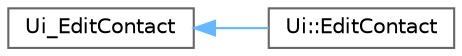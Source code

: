 digraph "Graphical Class Hierarchy"
{
 // LATEX_PDF_SIZE
  bgcolor="transparent";
  edge [fontname=Helvetica,fontsize=10,labelfontname=Helvetica,labelfontsize=10];
  node [fontname=Helvetica,fontsize=10,shape=box,height=0.2,width=0.4];
  rankdir="LR";
  Node0 [id="Node000000",label="Ui_EditContact",height=0.2,width=0.4,color="grey40", fillcolor="white", style="filled",URL="$classUi__EditContact.html",tooltip=" "];
  Node0 -> Node1 [id="edge15_Node000000_Node000001",dir="back",color="steelblue1",style="solid",tooltip=" "];
  Node1 [id="Node000001",label="Ui::EditContact",height=0.2,width=0.4,color="grey40", fillcolor="white", style="filled",URL="$classUi_1_1EditContact.html",tooltip=" "];
}
